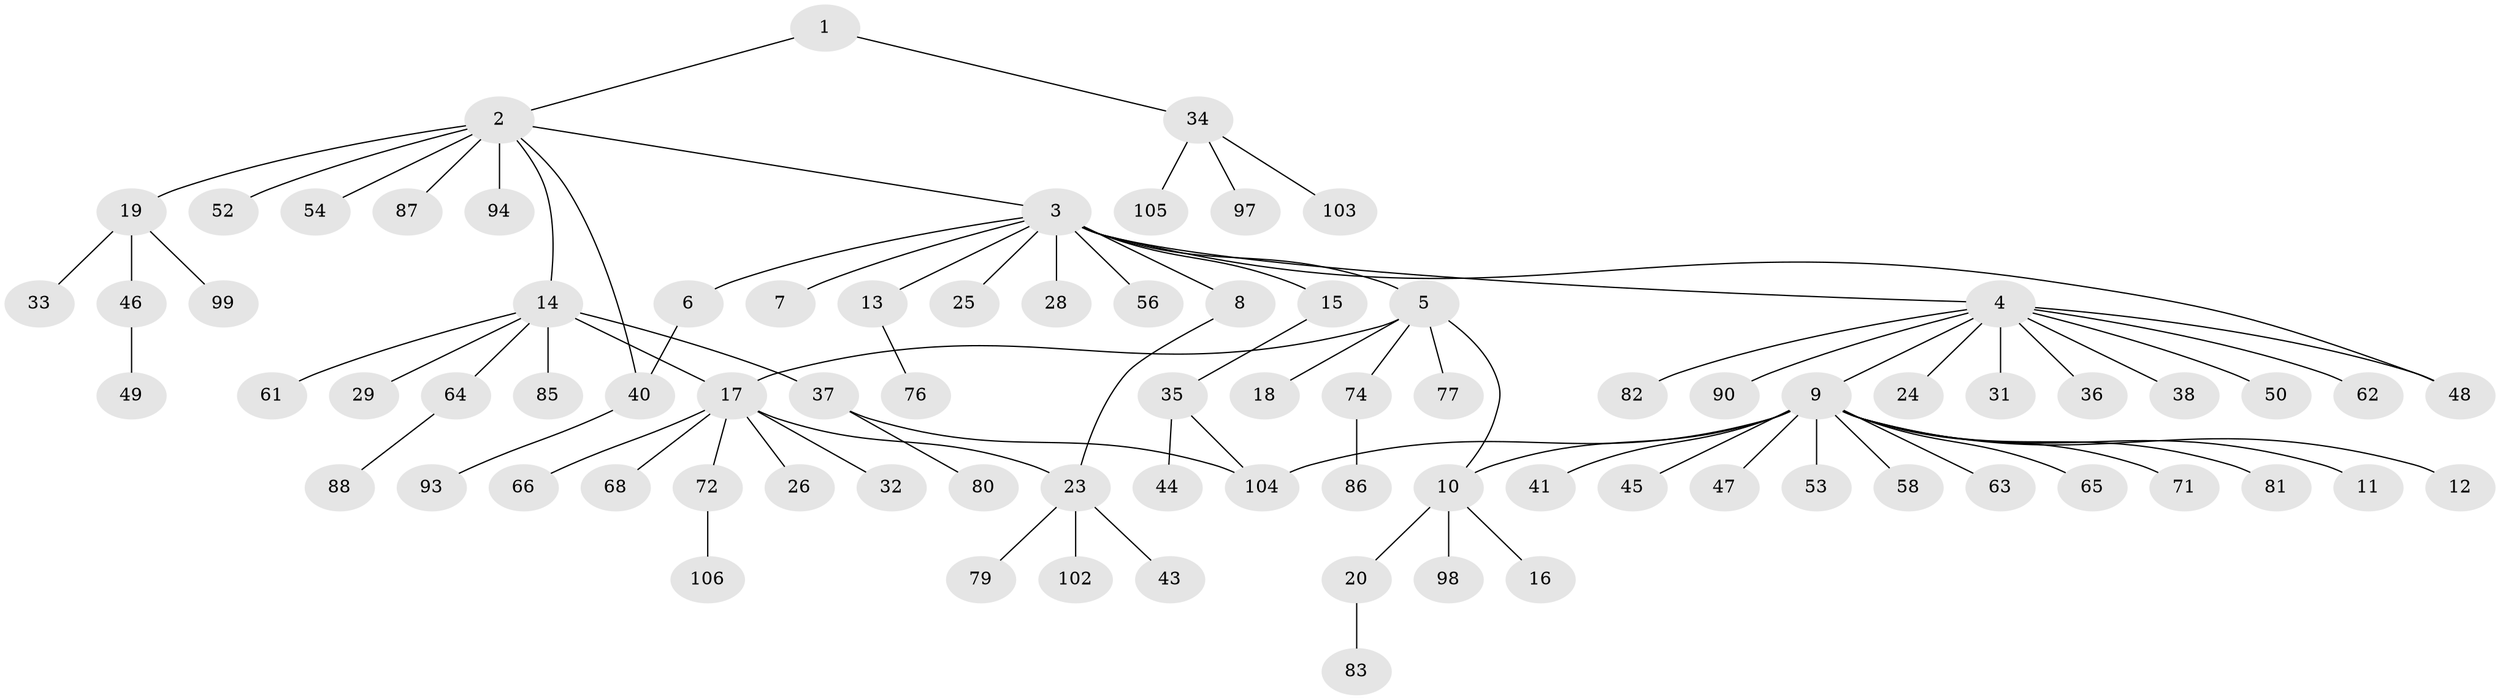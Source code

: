// Generated by graph-tools (version 1.1) at 2025/51/02/27/25 19:51:55]
// undirected, 81 vertices, 87 edges
graph export_dot {
graph [start="1"]
  node [color=gray90,style=filled];
  1;
  2 [super="+70"];
  3 [super="+78"];
  4 [super="+22"];
  5 [super="+55"];
  6;
  7;
  8;
  9 [super="+96"];
  10 [super="+89"];
  11;
  12 [super="+27"];
  13 [super="+91"];
  14 [super="+30"];
  15;
  16;
  17 [super="+95"];
  18;
  19 [super="+39"];
  20 [super="+21"];
  23 [super="+51"];
  24 [super="+42"];
  25;
  26;
  28 [super="+92"];
  29;
  31;
  32;
  33;
  34 [super="+60"];
  35 [super="+75"];
  36 [super="+100"];
  37 [super="+73"];
  38 [super="+69"];
  40;
  41 [super="+67"];
  43 [super="+59"];
  44;
  45;
  46;
  47;
  48;
  49 [super="+57"];
  50;
  52;
  53;
  54;
  56;
  58;
  61;
  62;
  63;
  64;
  65;
  66;
  68;
  71;
  72 [super="+84"];
  74;
  76;
  77;
  79;
  80;
  81 [super="+101"];
  82;
  83;
  85;
  86;
  87;
  88;
  90;
  93;
  94;
  97;
  98;
  99;
  102;
  103;
  104;
  105;
  106;
  1 -- 2;
  1 -- 34;
  2 -- 3;
  2 -- 14;
  2 -- 19;
  2 -- 40;
  2 -- 52;
  2 -- 54;
  2 -- 87;
  2 -- 94;
  3 -- 4;
  3 -- 5;
  3 -- 6;
  3 -- 7;
  3 -- 8;
  3 -- 13;
  3 -- 15;
  3 -- 25;
  3 -- 28;
  3 -- 48;
  3 -- 56;
  4 -- 9;
  4 -- 24;
  4 -- 31;
  4 -- 36;
  4 -- 38;
  4 -- 62;
  4 -- 82;
  4 -- 90;
  4 -- 48;
  4 -- 50;
  5 -- 18;
  5 -- 77;
  5 -- 10;
  5 -- 17;
  5 -- 74;
  6 -- 40;
  8 -- 23;
  9 -- 10;
  9 -- 11;
  9 -- 12;
  9 -- 41;
  9 -- 45;
  9 -- 47;
  9 -- 53;
  9 -- 58;
  9 -- 63;
  9 -- 65;
  9 -- 71;
  9 -- 81;
  9 -- 104;
  10 -- 16;
  10 -- 20;
  10 -- 98;
  13 -- 76;
  14 -- 17;
  14 -- 29;
  14 -- 37 [weight=2];
  14 -- 64;
  14 -- 85;
  14 -- 61;
  15 -- 35;
  17 -- 26;
  17 -- 32;
  17 -- 66;
  17 -- 68;
  17 -- 72;
  17 -- 23;
  19 -- 33;
  19 -- 46;
  19 -- 99;
  20 -- 83;
  23 -- 43;
  23 -- 79;
  23 -- 102;
  34 -- 97;
  34 -- 105;
  34 -- 103;
  35 -- 44;
  35 -- 104;
  37 -- 104;
  37 -- 80;
  40 -- 93;
  46 -- 49;
  64 -- 88;
  72 -- 106;
  74 -- 86;
}
